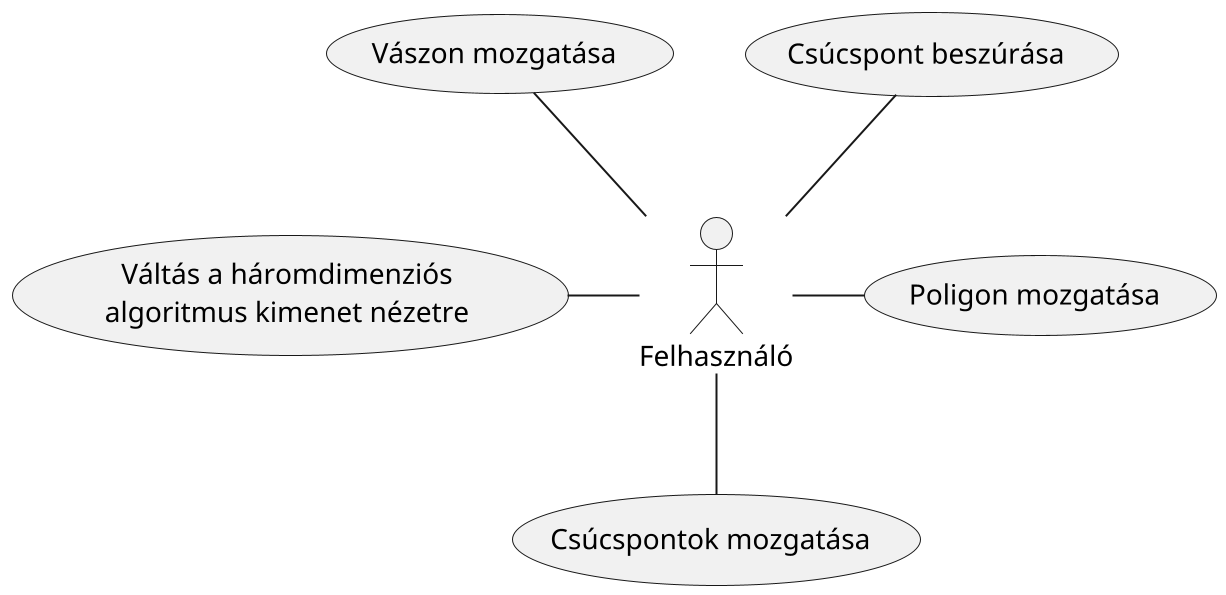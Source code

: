 @startuml
scale 2
:Felhasználó: as user

(Csúcspontok mozgatása) as move_vertex
(Poligon mozgatása) as move_group
(Vászon mozgatása) as pan_and_zoom
(Csúcspont beszúrása) as insert_vertex
(Váltás a háromdimenziós\nalgoritmus kimenet nézetre) as switch_to_3d_view


user -- move_vertex
user - move_group
pan_and_zoom -- user
insert_vertex -- user
switch_to_3d_view - user

@enduml
